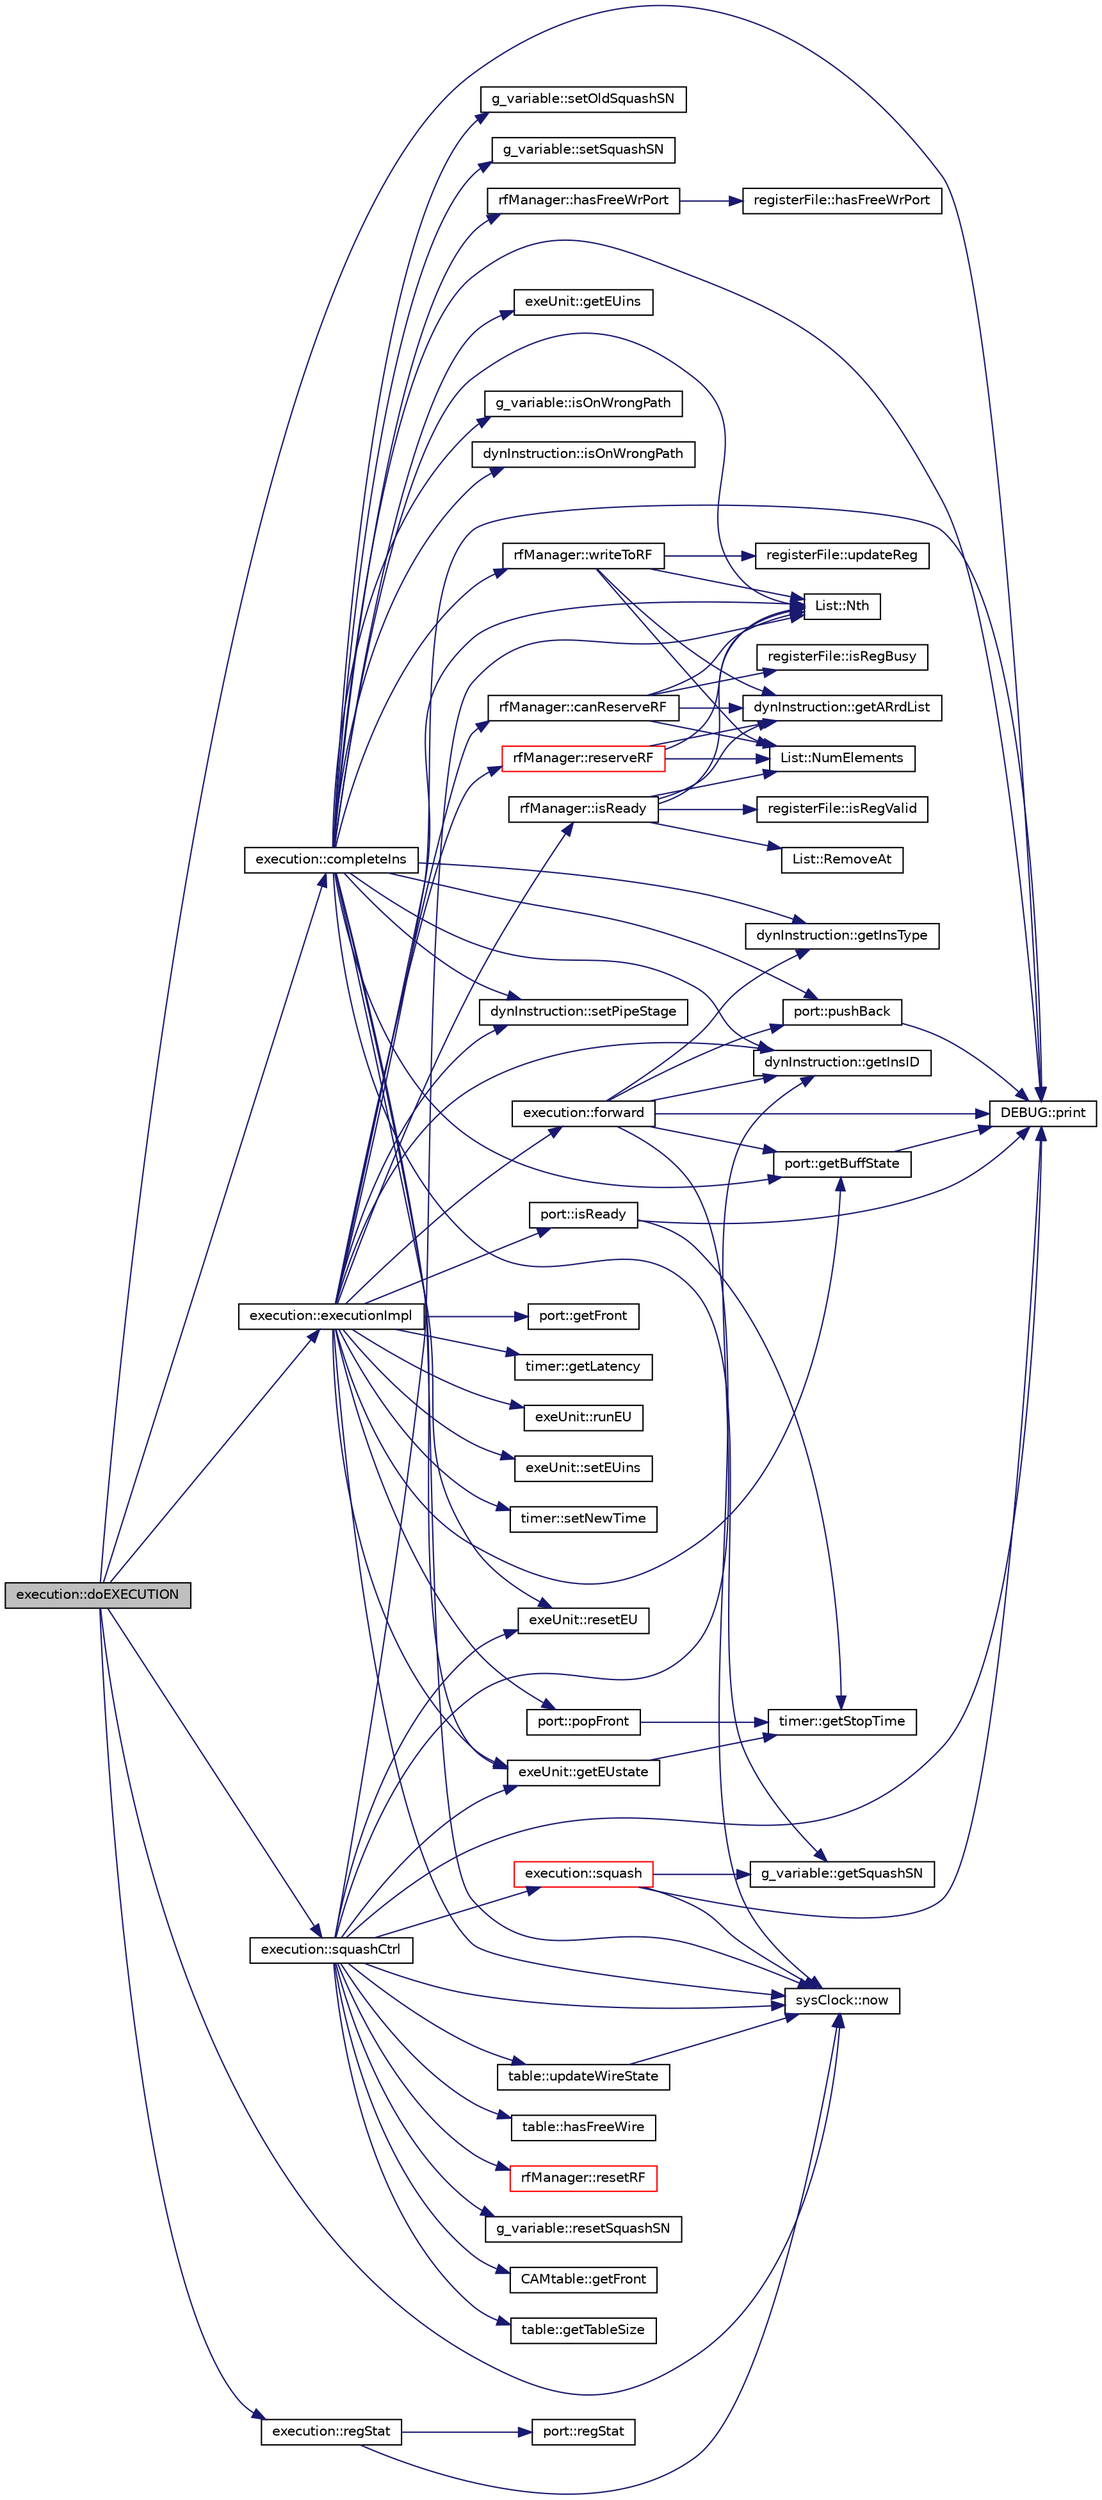 digraph G
{
  edge [fontname="Helvetica",fontsize="10",labelfontname="Helvetica",labelfontsize="10"];
  node [fontname="Helvetica",fontsize="10",shape=record];
  rankdir=LR;
  Node1 [label="execution::doEXECUTION",height=0.2,width=0.4,color="black", fillcolor="grey75", style="filled" fontcolor="black"];
  Node1 -> Node2 [color="midnightblue",fontsize="10",style="solid",fontname="Helvetica"];
  Node2 [label="execution::completeIns",height=0.2,width=0.4,color="black", fillcolor="white", style="filled",URL="$classexecution.html#a0c823fb6010268a0da3a706a9452d5e0"];
  Node2 -> Node3 [color="midnightblue",fontsize="10",style="solid",fontname="Helvetica"];
  Node3 [label="port::getBuffState",height=0.2,width=0.4,color="black", fillcolor="white", style="filled",URL="$classport.html#abf9be02812c2503eee69704a01b14145"];
  Node3 -> Node4 [color="midnightblue",fontsize="10",style="solid",fontname="Helvetica"];
  Node4 [label="DEBUG::print",height=0.2,width=0.4,color="black", fillcolor="white", style="filled",URL="$classDEBUG.html#ab38f086785f7239084b735007297078a"];
  Node2 -> Node5 [color="midnightblue",fontsize="10",style="solid",fontname="Helvetica"];
  Node5 [label="exeUnit::getEUins",height=0.2,width=0.4,color="black", fillcolor="white", style="filled",URL="$structexeUnit.html#a5414837e2e071fc0180c0326cc33370f"];
  Node2 -> Node6 [color="midnightblue",fontsize="10",style="solid",fontname="Helvetica"];
  Node6 [label="exeUnit::getEUstate",height=0.2,width=0.4,color="black", fillcolor="white", style="filled",URL="$structexeUnit.html#a739cfd78a98068a64fb2e807f49c4312"];
  Node6 -> Node7 [color="midnightblue",fontsize="10",style="solid",fontname="Helvetica"];
  Node7 [label="timer::getStopTime",height=0.2,width=0.4,color="black", fillcolor="white", style="filled",URL="$structtimer.html#a5a974df09de3c943843cccb24bfdc2b3"];
  Node2 -> Node8 [color="midnightblue",fontsize="10",style="solid",fontname="Helvetica"];
  Node8 [label="dynInstruction::getInsID",height=0.2,width=0.4,color="black", fillcolor="white", style="filled",URL="$classdynInstruction.html#ab38b8181f522daae77cb46d701fb5302"];
  Node2 -> Node9 [color="midnightblue",fontsize="10",style="solid",fontname="Helvetica"];
  Node9 [label="dynInstruction::getInsType",height=0.2,width=0.4,color="black", fillcolor="white", style="filled",URL="$classdynInstruction.html#a3a7025de98c539d8eaa06b40ac2e8cc8"];
  Node2 -> Node10 [color="midnightblue",fontsize="10",style="solid",fontname="Helvetica"];
  Node10 [label="g_variable::getSquashSN",height=0.2,width=0.4,color="black", fillcolor="white", style="filled",URL="$structg__variable.html#a366fb213b96fa81e166dbe60a16c3e4f"];
  Node2 -> Node11 [color="midnightblue",fontsize="10",style="solid",fontname="Helvetica"];
  Node11 [label="rfManager::hasFreeWrPort",height=0.2,width=0.4,color="black", fillcolor="white", style="filled",URL="$classrfManager.html#a9aad410daccdc0876c0c13cedbbc7855"];
  Node11 -> Node12 [color="midnightblue",fontsize="10",style="solid",fontname="Helvetica"];
  Node12 [label="registerFile::hasFreeWrPort",height=0.2,width=0.4,color="black", fillcolor="white", style="filled",URL="$classregisterFile.html#a5c361b0e1c0ec3e6f08990b63ffae8db"];
  Node2 -> Node13 [color="midnightblue",fontsize="10",style="solid",fontname="Helvetica"];
  Node13 [label="g_variable::isOnWrongPath",height=0.2,width=0.4,color="black", fillcolor="white", style="filled",URL="$structg__variable.html#afb2439358b8c746fc28eaadb0ac77b10"];
  Node2 -> Node14 [color="midnightblue",fontsize="10",style="solid",fontname="Helvetica"];
  Node14 [label="dynInstruction::isOnWrongPath",height=0.2,width=0.4,color="black", fillcolor="white", style="filled",URL="$classdynInstruction.html#a9e5d4f7401d24394fcc9b77d818798b6"];
  Node2 -> Node15 [color="midnightblue",fontsize="10",style="solid",fontname="Helvetica"];
  Node15 [label="sysClock::now",height=0.2,width=0.4,color="black", fillcolor="white", style="filled",URL="$classsysClock.html#af027a57c8bc3d0dab4fe5a0f870b7d20"];
  Node2 -> Node16 [color="midnightblue",fontsize="10",style="solid",fontname="Helvetica"];
  Node16 [label="List::Nth",height=0.2,width=0.4,color="black", fillcolor="white", style="filled",URL="$classList.html#a5eb964816de33c85e1d46658ddf8c6c4"];
  Node2 -> Node4 [color="midnightblue",fontsize="10",style="solid",fontname="Helvetica"];
  Node2 -> Node17 [color="midnightblue",fontsize="10",style="solid",fontname="Helvetica"];
  Node17 [label="port::pushBack",height=0.2,width=0.4,color="black", fillcolor="white", style="filled",URL="$classport.html#a52ad1c5223f028930491b024f26467fa"];
  Node17 -> Node4 [color="midnightblue",fontsize="10",style="solid",fontname="Helvetica"];
  Node2 -> Node18 [color="midnightblue",fontsize="10",style="solid",fontname="Helvetica"];
  Node18 [label="exeUnit::resetEU",height=0.2,width=0.4,color="black", fillcolor="white", style="filled",URL="$structexeUnit.html#a31fd51a344347d96c9be688de8e0f97a"];
  Node2 -> Node19 [color="midnightblue",fontsize="10",style="solid",fontname="Helvetica"];
  Node19 [label="g_variable::setOldSquashSN",height=0.2,width=0.4,color="black", fillcolor="white", style="filled",URL="$structg__variable.html#adc6b682b4875fa3af7d390099c93dc88"];
  Node2 -> Node20 [color="midnightblue",fontsize="10",style="solid",fontname="Helvetica"];
  Node20 [label="dynInstruction::setPipeStage",height=0.2,width=0.4,color="black", fillcolor="white", style="filled",URL="$classdynInstruction.html#a0cb15d906e84b2efc8986b74edaf5adf"];
  Node2 -> Node21 [color="midnightblue",fontsize="10",style="solid",fontname="Helvetica"];
  Node21 [label="g_variable::setSquashSN",height=0.2,width=0.4,color="black", fillcolor="white", style="filled",URL="$structg__variable.html#a3bbe6f8c101d665e05c30ef1eb7c9a16"];
  Node2 -> Node22 [color="midnightblue",fontsize="10",style="solid",fontname="Helvetica"];
  Node22 [label="rfManager::writeToRF",height=0.2,width=0.4,color="black", fillcolor="white", style="filled",URL="$classrfManager.html#ae5dc11fc5a35d9985601f94e0176d32d"];
  Node22 -> Node23 [color="midnightblue",fontsize="10",style="solid",fontname="Helvetica"];
  Node23 [label="dynInstruction::getARrdList",height=0.2,width=0.4,color="black", fillcolor="white", style="filled",URL="$classdynInstruction.html#abdbaf4c07e390bbdaaed41a983774538"];
  Node22 -> Node16 [color="midnightblue",fontsize="10",style="solid",fontname="Helvetica"];
  Node22 -> Node24 [color="midnightblue",fontsize="10",style="solid",fontname="Helvetica"];
  Node24 [label="List::NumElements",height=0.2,width=0.4,color="black", fillcolor="white", style="filled",URL="$classList.html#ac2e9d50f703b01bf643fa6ce50837c26"];
  Node22 -> Node25 [color="midnightblue",fontsize="10",style="solid",fontname="Helvetica"];
  Node25 [label="registerFile::updateReg",height=0.2,width=0.4,color="black", fillcolor="white", style="filled",URL="$classregisterFile.html#a57aa14508810da286ee60ef6cd033d6b"];
  Node1 -> Node26 [color="midnightblue",fontsize="10",style="solid",fontname="Helvetica"];
  Node26 [label="execution::executionImpl",height=0.2,width=0.4,color="black", fillcolor="white", style="filled",URL="$classexecution.html#adc2d24703f3425df6107514535fea88b"];
  Node26 -> Node27 [color="midnightblue",fontsize="10",style="solid",fontname="Helvetica"];
  Node27 [label="rfManager::canReserveRF",height=0.2,width=0.4,color="black", fillcolor="white", style="filled",URL="$classrfManager.html#a487ae2b2c425f4a15a6ee49fe37d5afd"];
  Node27 -> Node23 [color="midnightblue",fontsize="10",style="solid",fontname="Helvetica"];
  Node27 -> Node28 [color="midnightblue",fontsize="10",style="solid",fontname="Helvetica"];
  Node28 [label="registerFile::isRegBusy",height=0.2,width=0.4,color="black", fillcolor="white", style="filled",URL="$classregisterFile.html#af4bc17e8db0bd9a07fec85814e1d607f"];
  Node27 -> Node16 [color="midnightblue",fontsize="10",style="solid",fontname="Helvetica"];
  Node27 -> Node24 [color="midnightblue",fontsize="10",style="solid",fontname="Helvetica"];
  Node26 -> Node29 [color="midnightblue",fontsize="10",style="solid",fontname="Helvetica"];
  Node29 [label="execution::forward",height=0.2,width=0.4,color="black", fillcolor="white", style="filled",URL="$classexecution.html#a9271c55da8555444f0882c9027ab68a0"];
  Node29 -> Node3 [color="midnightblue",fontsize="10",style="solid",fontname="Helvetica"];
  Node29 -> Node8 [color="midnightblue",fontsize="10",style="solid",fontname="Helvetica"];
  Node29 -> Node9 [color="midnightblue",fontsize="10",style="solid",fontname="Helvetica"];
  Node29 -> Node15 [color="midnightblue",fontsize="10",style="solid",fontname="Helvetica"];
  Node29 -> Node4 [color="midnightblue",fontsize="10",style="solid",fontname="Helvetica"];
  Node29 -> Node17 [color="midnightblue",fontsize="10",style="solid",fontname="Helvetica"];
  Node26 -> Node3 [color="midnightblue",fontsize="10",style="solid",fontname="Helvetica"];
  Node26 -> Node6 [color="midnightblue",fontsize="10",style="solid",fontname="Helvetica"];
  Node26 -> Node30 [color="midnightblue",fontsize="10",style="solid",fontname="Helvetica"];
  Node30 [label="port::getFront",height=0.2,width=0.4,color="black", fillcolor="white", style="filled",URL="$classport.html#afe64047b4e7df87d4a031097ea159852"];
  Node26 -> Node8 [color="midnightblue",fontsize="10",style="solid",fontname="Helvetica"];
  Node26 -> Node31 [color="midnightblue",fontsize="10",style="solid",fontname="Helvetica"];
  Node31 [label="timer::getLatency",height=0.2,width=0.4,color="black", fillcolor="white", style="filled",URL="$structtimer.html#a5a00fe2116a5f1cadfed546dbd1929bb"];
  Node26 -> Node32 [color="midnightblue",fontsize="10",style="solid",fontname="Helvetica"];
  Node32 [label="rfManager::isReady",height=0.2,width=0.4,color="black", fillcolor="white", style="filled",URL="$classrfManager.html#ab5c5242744de56fd2f46c11ac3d9472b"];
  Node32 -> Node23 [color="midnightblue",fontsize="10",style="solid",fontname="Helvetica"];
  Node32 -> Node33 [color="midnightblue",fontsize="10",style="solid",fontname="Helvetica"];
  Node33 [label="registerFile::isRegValid",height=0.2,width=0.4,color="black", fillcolor="white", style="filled",URL="$classregisterFile.html#a67c6a74ba45a273b0c57e29fe9cfc4eb"];
  Node32 -> Node16 [color="midnightblue",fontsize="10",style="solid",fontname="Helvetica"];
  Node32 -> Node24 [color="midnightblue",fontsize="10",style="solid",fontname="Helvetica"];
  Node32 -> Node34 [color="midnightblue",fontsize="10",style="solid",fontname="Helvetica"];
  Node34 [label="List::RemoveAt",height=0.2,width=0.4,color="black", fillcolor="white", style="filled",URL="$classList.html#af17f72d263f90d53ea8501b5b1853470"];
  Node26 -> Node35 [color="midnightblue",fontsize="10",style="solid",fontname="Helvetica"];
  Node35 [label="port::isReady",height=0.2,width=0.4,color="black", fillcolor="white", style="filled",URL="$classport.html#a57a6cc5a8388feaf7fd09bd9616f0ee7"];
  Node35 -> Node7 [color="midnightblue",fontsize="10",style="solid",fontname="Helvetica"];
  Node35 -> Node4 [color="midnightblue",fontsize="10",style="solid",fontname="Helvetica"];
  Node26 -> Node15 [color="midnightblue",fontsize="10",style="solid",fontname="Helvetica"];
  Node26 -> Node16 [color="midnightblue",fontsize="10",style="solid",fontname="Helvetica"];
  Node26 -> Node36 [color="midnightblue",fontsize="10",style="solid",fontname="Helvetica"];
  Node36 [label="port::popFront",height=0.2,width=0.4,color="black", fillcolor="white", style="filled",URL="$classport.html#a95bf81afb2a6c03ac2272b3708322b74"];
  Node36 -> Node7 [color="midnightblue",fontsize="10",style="solid",fontname="Helvetica"];
  Node26 -> Node4 [color="midnightblue",fontsize="10",style="solid",fontname="Helvetica"];
  Node26 -> Node37 [color="midnightblue",fontsize="10",style="solid",fontname="Helvetica"];
  Node37 [label="rfManager::reserveRF",height=0.2,width=0.4,color="red", fillcolor="white", style="filled",URL="$classrfManager.html#ab38c1244739ba189161c3026361464ec"];
  Node37 -> Node23 [color="midnightblue",fontsize="10",style="solid",fontname="Helvetica"];
  Node37 -> Node16 [color="midnightblue",fontsize="10",style="solid",fontname="Helvetica"];
  Node37 -> Node24 [color="midnightblue",fontsize="10",style="solid",fontname="Helvetica"];
  Node26 -> Node38 [color="midnightblue",fontsize="10",style="solid",fontname="Helvetica"];
  Node38 [label="exeUnit::runEU",height=0.2,width=0.4,color="black", fillcolor="white", style="filled",URL="$structexeUnit.html#a69498b2ca8353a14447a5596e768fc55"];
  Node26 -> Node39 [color="midnightblue",fontsize="10",style="solid",fontname="Helvetica"];
  Node39 [label="exeUnit::setEUins",height=0.2,width=0.4,color="black", fillcolor="white", style="filled",URL="$structexeUnit.html#ad9a4840a6956e01419327ba3123683dd"];
  Node26 -> Node40 [color="midnightblue",fontsize="10",style="solid",fontname="Helvetica"];
  Node40 [label="timer::setNewTime",height=0.2,width=0.4,color="black", fillcolor="white", style="filled",URL="$structtimer.html#abbf6863baf2cda80316b25a9943b3cd9"];
  Node26 -> Node20 [color="midnightblue",fontsize="10",style="solid",fontname="Helvetica"];
  Node1 -> Node15 [color="midnightblue",fontsize="10",style="solid",fontname="Helvetica"];
  Node1 -> Node4 [color="midnightblue",fontsize="10",style="solid",fontname="Helvetica"];
  Node1 -> Node41 [color="midnightblue",fontsize="10",style="solid",fontname="Helvetica"];
  Node41 [label="execution::regStat",height=0.2,width=0.4,color="black", fillcolor="white", style="filled",URL="$classexecution.html#af6a859d27808b6db44c92b0ff79ef426"];
  Node41 -> Node15 [color="midnightblue",fontsize="10",style="solid",fontname="Helvetica"];
  Node41 -> Node42 [color="midnightblue",fontsize="10",style="solid",fontname="Helvetica"];
  Node42 [label="port::regStat",height=0.2,width=0.4,color="black", fillcolor="white", style="filled",URL="$classport.html#a966cfeb3b369ec22e8081275481abe32"];
  Node1 -> Node43 [color="midnightblue",fontsize="10",style="solid",fontname="Helvetica"];
  Node43 [label="execution::squashCtrl",height=0.2,width=0.4,color="black", fillcolor="white", style="filled",URL="$classexecution.html#a3e12895813ee78b1a7d2d10894db1204"];
  Node43 -> Node6 [color="midnightblue",fontsize="10",style="solid",fontname="Helvetica"];
  Node43 -> Node44 [color="midnightblue",fontsize="10",style="solid",fontname="Helvetica"];
  Node44 [label="CAMtable::getFront",height=0.2,width=0.4,color="black", fillcolor="white", style="filled",URL="$classCAMtable.html#a1111b552094db836302ac5ce0671794a"];
  Node43 -> Node8 [color="midnightblue",fontsize="10",style="solid",fontname="Helvetica"];
  Node43 -> Node45 [color="midnightblue",fontsize="10",style="solid",fontname="Helvetica"];
  Node45 [label="table::getTableSize",height=0.2,width=0.4,color="black", fillcolor="white", style="filled",URL="$classtable.html#af9c07419ae48bd029f03a9e7ca29c43f"];
  Node43 -> Node46 [color="midnightblue",fontsize="10",style="solid",fontname="Helvetica"];
  Node46 [label="table::hasFreeWire",height=0.2,width=0.4,color="black", fillcolor="white", style="filled",URL="$classtable.html#ade9af281ee70b0cf544060c478ffbfe1"];
  Node43 -> Node15 [color="midnightblue",fontsize="10",style="solid",fontname="Helvetica"];
  Node43 -> Node16 [color="midnightblue",fontsize="10",style="solid",fontname="Helvetica"];
  Node43 -> Node4 [color="midnightblue",fontsize="10",style="solid",fontname="Helvetica"];
  Node43 -> Node18 [color="midnightblue",fontsize="10",style="solid",fontname="Helvetica"];
  Node43 -> Node47 [color="midnightblue",fontsize="10",style="solid",fontname="Helvetica"];
  Node47 [label="rfManager::resetRF",height=0.2,width=0.4,color="red", fillcolor="white", style="filled",URL="$classrfManager.html#aca3886ea56db6dd13b096be05adee188"];
  Node43 -> Node48 [color="midnightblue",fontsize="10",style="solid",fontname="Helvetica"];
  Node48 [label="g_variable::resetSquashSN",height=0.2,width=0.4,color="black", fillcolor="white", style="filled",URL="$structg__variable.html#a0031c2dbd6463bf57b4d24335eb7b9ca"];
  Node43 -> Node49 [color="midnightblue",fontsize="10",style="solid",fontname="Helvetica"];
  Node49 [label="execution::squash",height=0.2,width=0.4,color="red", fillcolor="white", style="filled",URL="$classexecution.html#a243c30ebc13c7e2e6c1eb46a8fcac55e"];
  Node49 -> Node10 [color="midnightblue",fontsize="10",style="solid",fontname="Helvetica"];
  Node49 -> Node15 [color="midnightblue",fontsize="10",style="solid",fontname="Helvetica"];
  Node49 -> Node4 [color="midnightblue",fontsize="10",style="solid",fontname="Helvetica"];
  Node43 -> Node50 [color="midnightblue",fontsize="10",style="solid",fontname="Helvetica"];
  Node50 [label="table::updateWireState",height=0.2,width=0.4,color="black", fillcolor="white", style="filled",URL="$classtable.html#aafcfb08640fda68a1a09b81afc3c1dd7"];
  Node50 -> Node15 [color="midnightblue",fontsize="10",style="solid",fontname="Helvetica"];
}
